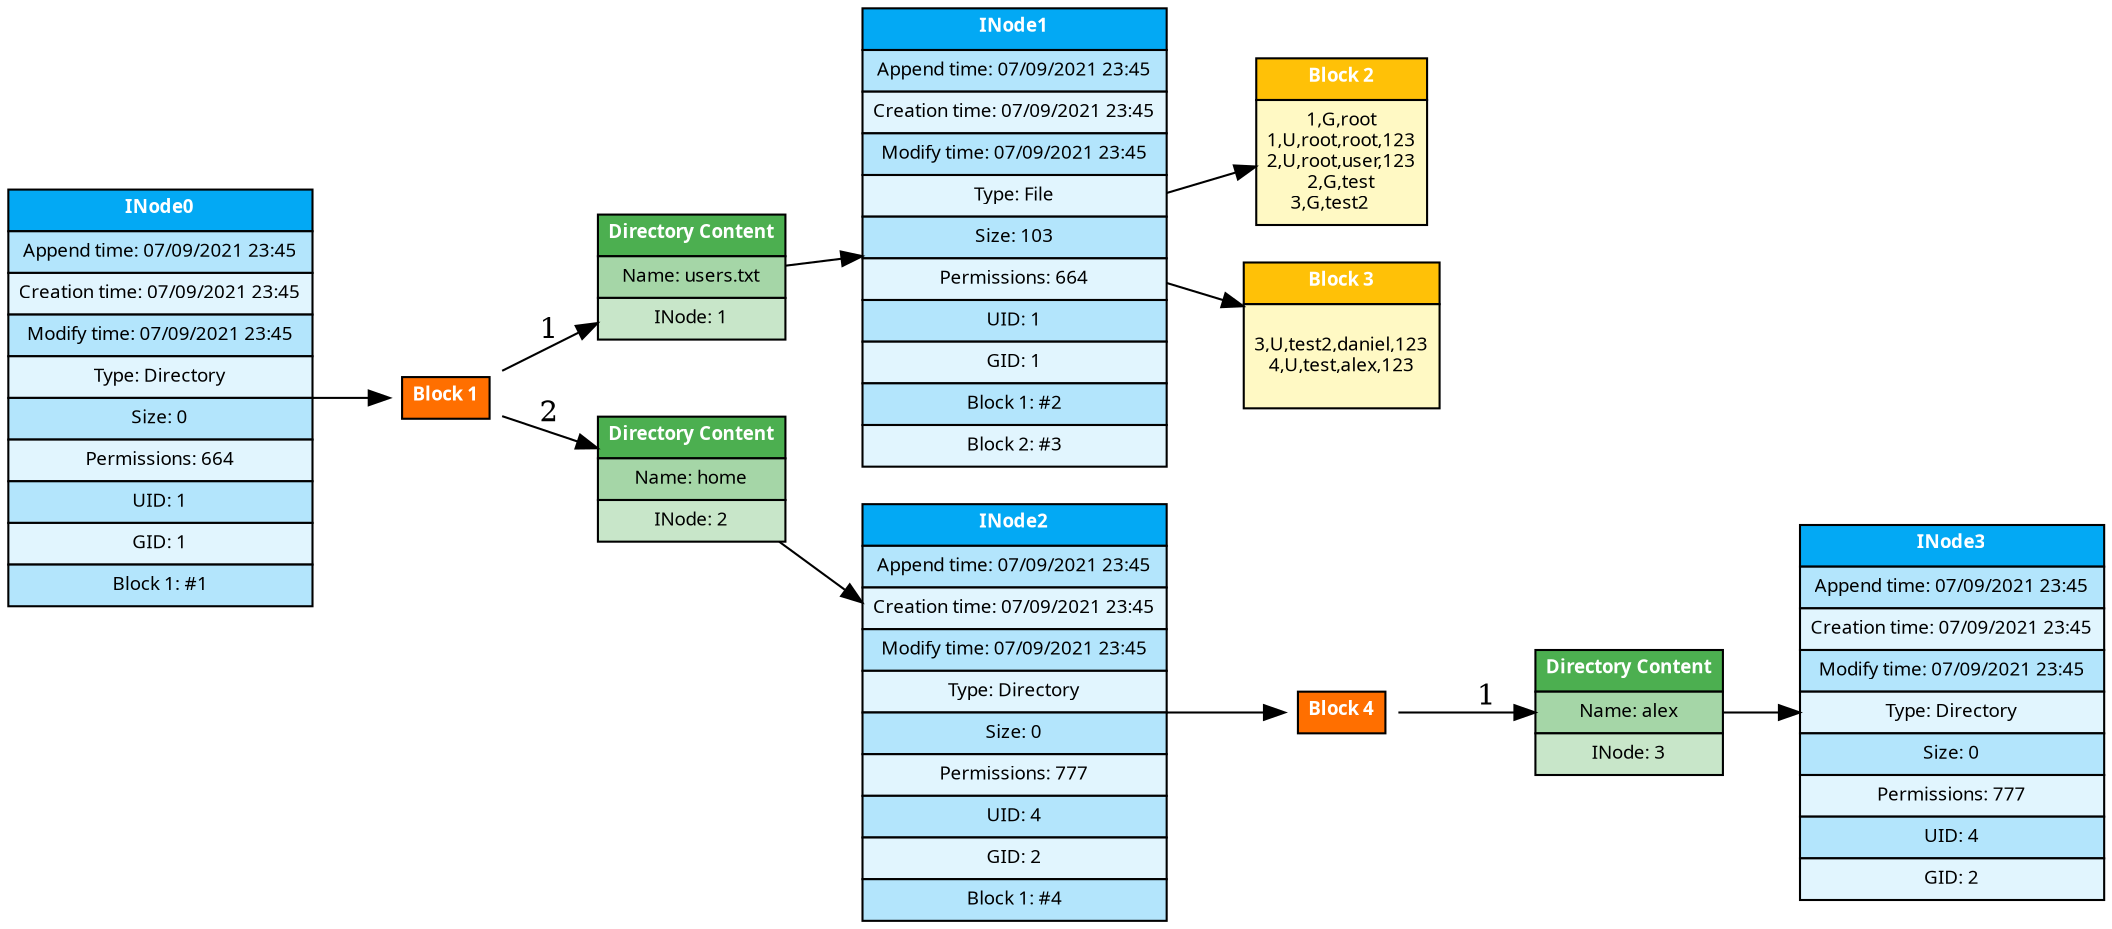 digraph G {graph[rankdir=LR, overlap=false, splines=true];node[shape = record, fontsize = 9, fontname = "Verdana"];INode231600 [shape=none, margin=0, label=<<table border="0" cellborder="1" cellspacing="0" cellpadding="4"><tr><td bgcolor="#03A9F4"><font color="white"><b>INode0</b></font></td></tr><tr><td bgcolor="#b3e5fc">Append time: 07/09/2021 23:45</td></tr><tr><td bgcolor="#e1f5fe">Creation time: 07/09/2021 23:45</td></tr><tr><td bgcolor="#b3e5fc">Modify time: 07/09/2021 23:45</td></tr><tr><td bgcolor="#e1f5fe">Type: Directory</td></tr><tr><td bgcolor="#b3e5fc">Size: 0</td></tr><tr><td bgcolor="#e1f5fe">Permissions: 664</td></tr><tr><td bgcolor="#b3e5fc">UID: 1</td></tr><tr><td bgcolor="#e1f5fe">GID: 1</td></tr><tr><td bgcolor="#b3e5fc">Block 1: #1</td></tr></table>>];INode231600_bloque_0 [shape=none, margin=0, label=<<table border="0" cellborder="1" cellspacing="0" cellpadding="4"><tr><td bgcolor="#ff6f00"><font color="white"><b>Block 1</b></font></td></tr></table>>];INode231600 -> INode231600_bloque_0;INode231600_bloque_0_content_0 [shape=none, margin=0, label=<<table border="0" cellborder="1" cellspacing="0" cellpadding="4"><tr><td bgcolor="#4caf50"><font color="white"><b>Directory Content</b></font></td></tr><tr><td bgcolor="#a5d6a7">Name: users.txt</td></tr><tr><td bgcolor="#c8e6c9">INode: 1</td></tr></table>>];INode231600_bloque_0 -> INode231600_bloque_0_content_0 [label="1"];INode231600_bloque_0_content_0 -> INode231732;INode231600_bloque_0_content_1 [shape=none, margin=0, label=<<table border="0" cellborder="1" cellspacing="0" cellpadding="4"><tr><td bgcolor="#4caf50"><font color="white"><b>Directory Content</b></font></td></tr><tr><td bgcolor="#a5d6a7">Name: home</td></tr><tr><td bgcolor="#c8e6c9">INode: 2</td></tr></table>>];INode231600_bloque_0 -> INode231600_bloque_0_content_1 [label="2"];INode231600_bloque_0_content_1 -> INode231864;INode231732 [shape=none, margin=0, label=<<table border="0" cellborder="1" cellspacing="0" cellpadding="4"><tr><td bgcolor="#03A9F4"><font color="white"><b>INode1</b></font></td></tr><tr><td bgcolor="#b3e5fc">Append time: 07/09/2021 23:45</td></tr><tr><td bgcolor="#e1f5fe">Creation time: 07/09/2021 23:45</td></tr><tr><td bgcolor="#b3e5fc">Modify time: 07/09/2021 23:45</td></tr><tr><td bgcolor="#e1f5fe">Type: File</td></tr><tr><td bgcolor="#b3e5fc">Size: 103</td></tr><tr><td bgcolor="#e1f5fe">Permissions: 664</td></tr><tr><td bgcolor="#b3e5fc">UID: 1</td></tr><tr><td bgcolor="#e1f5fe">GID: 1</td></tr><tr><td bgcolor="#b3e5fc">Block 1: #2</td></tr><tr><td bgcolor="#e1f5fe">Block 2: #3</td></tr></table>>];INode231732_bloque_0 [shape=none, margin=0, label=<<table border="0" cellborder="1" cellspacing="0" cellpadding="4"><tr><td bgcolor="#FFC107"><font color="white"><b>Block 2</b></font></td></tr><tr><td bgcolor="#FFF9C4">1,G,root<br/>1,U,root,root,123<br/>2,U,root,user,123<br/>2,G,test<br/>3,G,test2     </td></tr></table>>];INode231732 -> INode231732_bloque_0;INode231732_bloque_1 [shape=none, margin=0, label=<<table border="0" cellborder="1" cellspacing="0" cellpadding="4"><tr><td bgcolor="#FFC107"><font color="white"><b>Block 3</b></font></td></tr><tr><td bgcolor="#FFF9C4"><br/>3,U,test2,daniel,123<br/>4,U,test,alex,123<br/>     </td></tr></table>>];INode231732 -> INode231732_bloque_1;INode231864 [shape=none, margin=0, label=<<table border="0" cellborder="1" cellspacing="0" cellpadding="4"><tr><td bgcolor="#03A9F4"><font color="white"><b>INode2</b></font></td></tr><tr><td bgcolor="#b3e5fc">Append time: 07/09/2021 23:45</td></tr><tr><td bgcolor="#e1f5fe">Creation time: 07/09/2021 23:45</td></tr><tr><td bgcolor="#b3e5fc">Modify time: 07/09/2021 23:45</td></tr><tr><td bgcolor="#e1f5fe">Type: Directory</td></tr><tr><td bgcolor="#b3e5fc">Size: 0</td></tr><tr><td bgcolor="#e1f5fe">Permissions: 777</td></tr><tr><td bgcolor="#b3e5fc">UID: 4</td></tr><tr><td bgcolor="#e1f5fe">GID: 2</td></tr><tr><td bgcolor="#b3e5fc">Block 1: #4</td></tr></table>>];INode231864_bloque_0 [shape=none, margin=0, label=<<table border="0" cellborder="1" cellspacing="0" cellpadding="4"><tr><td bgcolor="#ff6f00"><font color="white"><b>Block 4</b></font></td></tr></table>>];INode231864 -> INode231864_bloque_0;INode231864_bloque_0_content_0 [shape=none, margin=0, label=<<table border="0" cellborder="1" cellspacing="0" cellpadding="4"><tr><td bgcolor="#4caf50"><font color="white"><b>Directory Content</b></font></td></tr><tr><td bgcolor="#a5d6a7">Name: alex</td></tr><tr><td bgcolor="#c8e6c9">INode: 3</td></tr></table>>];INode231864_bloque_0 -> INode231864_bloque_0_content_0 [label="1"];INode231864_bloque_0_content_0 -> INode231996;INode231996 [shape=none, margin=0, label=<<table border="0" cellborder="1" cellspacing="0" cellpadding="4"><tr><td bgcolor="#03A9F4"><font color="white"><b>INode3</b></font></td></tr><tr><td bgcolor="#b3e5fc">Append time: 07/09/2021 23:45</td></tr><tr><td bgcolor="#e1f5fe">Creation time: 07/09/2021 23:45</td></tr><tr><td bgcolor="#b3e5fc">Modify time: 07/09/2021 23:45</td></tr><tr><td bgcolor="#e1f5fe">Type: Directory</td></tr><tr><td bgcolor="#b3e5fc">Size: 0</td></tr><tr><td bgcolor="#e1f5fe">Permissions: 777</td></tr><tr><td bgcolor="#b3e5fc">UID: 4</td></tr><tr><td bgcolor="#e1f5fe">GID: 2</td></tr></table>>];}